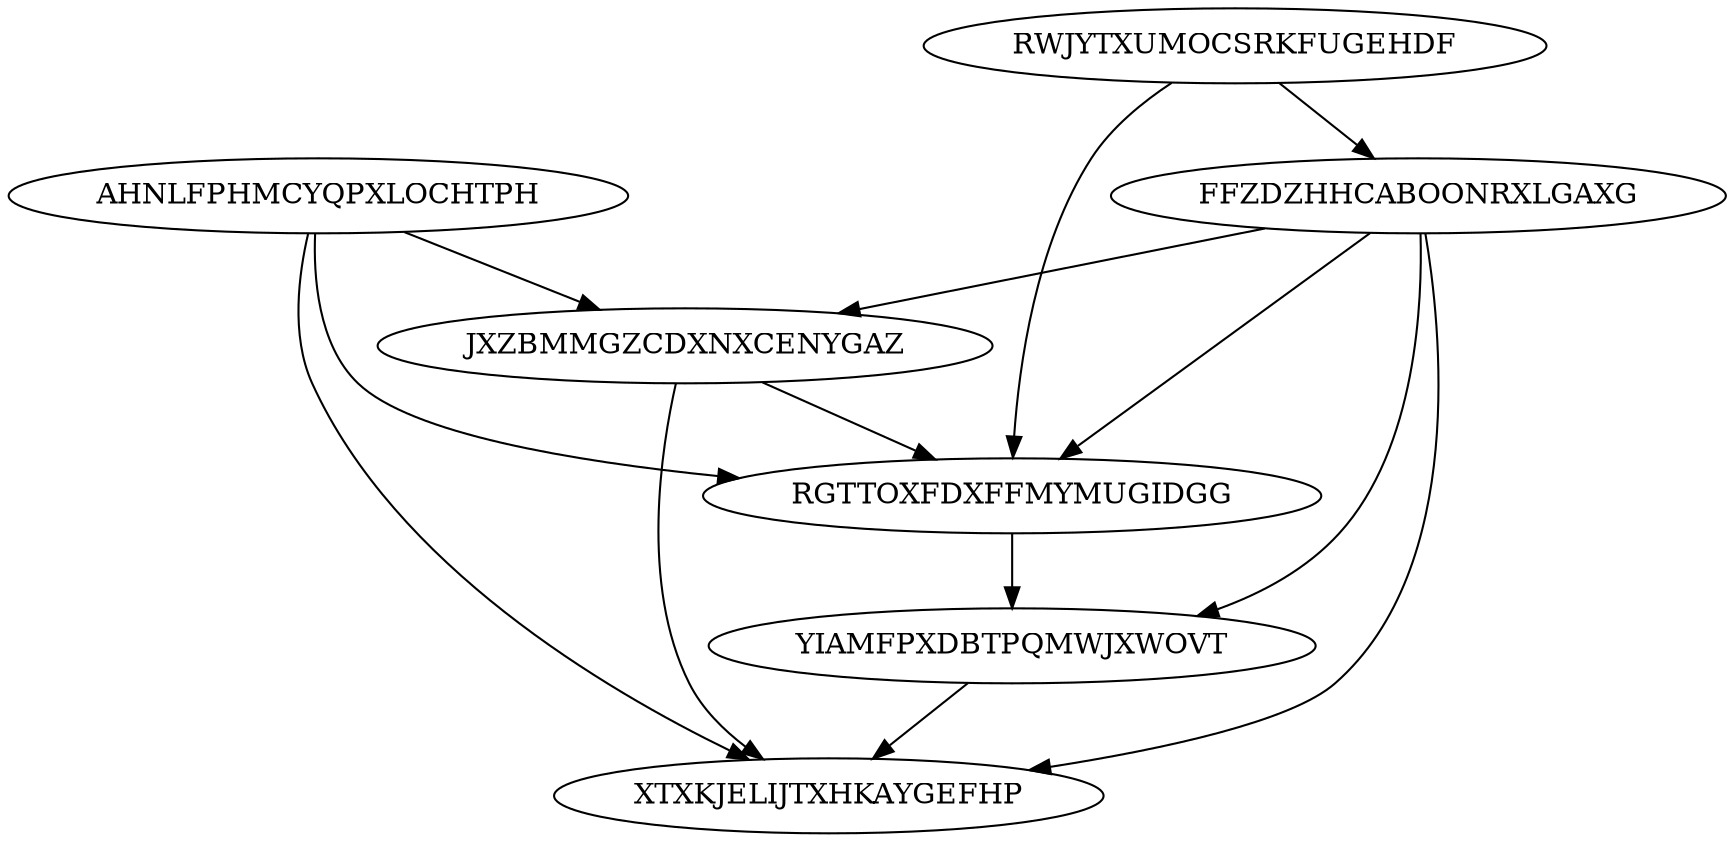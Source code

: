 digraph N7M13 {
	AHNLFPHMCYQPXLOCHTPH	[Weight=16];
	RWJYTXUMOCSRKFUGEHDF	[Weight=19];
	FFZDZHHCABOONRXLGAXG	[Weight=15];
	JXZBMMGZCDXNXCENYGAZ	[Weight=18];
	RGTTOXFDXFFMYMUGIDGG	[Weight=15];
	YIAMFPXDBTPQMWJXWOVT	[Weight=13];
	XTXKJELIJTXHKAYGEFHP	[Weight=11];
	JXZBMMGZCDXNXCENYGAZ -> XTXKJELIJTXHKAYGEFHP [Weight=16];
	RWJYTXUMOCSRKFUGEHDF -> RGTTOXFDXFFMYMUGIDGG [Weight=10];
	FFZDZHHCABOONRXLGAXG -> XTXKJELIJTXHKAYGEFHP [Weight=19];
	JXZBMMGZCDXNXCENYGAZ -> RGTTOXFDXFFMYMUGIDGG [Weight=19];
	FFZDZHHCABOONRXLGAXG -> JXZBMMGZCDXNXCENYGAZ [Weight=11];
	RGTTOXFDXFFMYMUGIDGG -> YIAMFPXDBTPQMWJXWOVT [Weight=15];
	AHNLFPHMCYQPXLOCHTPH -> RGTTOXFDXFFMYMUGIDGG [Weight=13];
	RWJYTXUMOCSRKFUGEHDF -> FFZDZHHCABOONRXLGAXG [Weight=11];
	YIAMFPXDBTPQMWJXWOVT -> XTXKJELIJTXHKAYGEFHP [Weight=12];
	FFZDZHHCABOONRXLGAXG -> RGTTOXFDXFFMYMUGIDGG [Weight=15];
	AHNLFPHMCYQPXLOCHTPH -> XTXKJELIJTXHKAYGEFHP [Weight=10];
	AHNLFPHMCYQPXLOCHTPH -> JXZBMMGZCDXNXCENYGAZ [Weight=12];
	FFZDZHHCABOONRXLGAXG -> YIAMFPXDBTPQMWJXWOVT [Weight=17];
}
